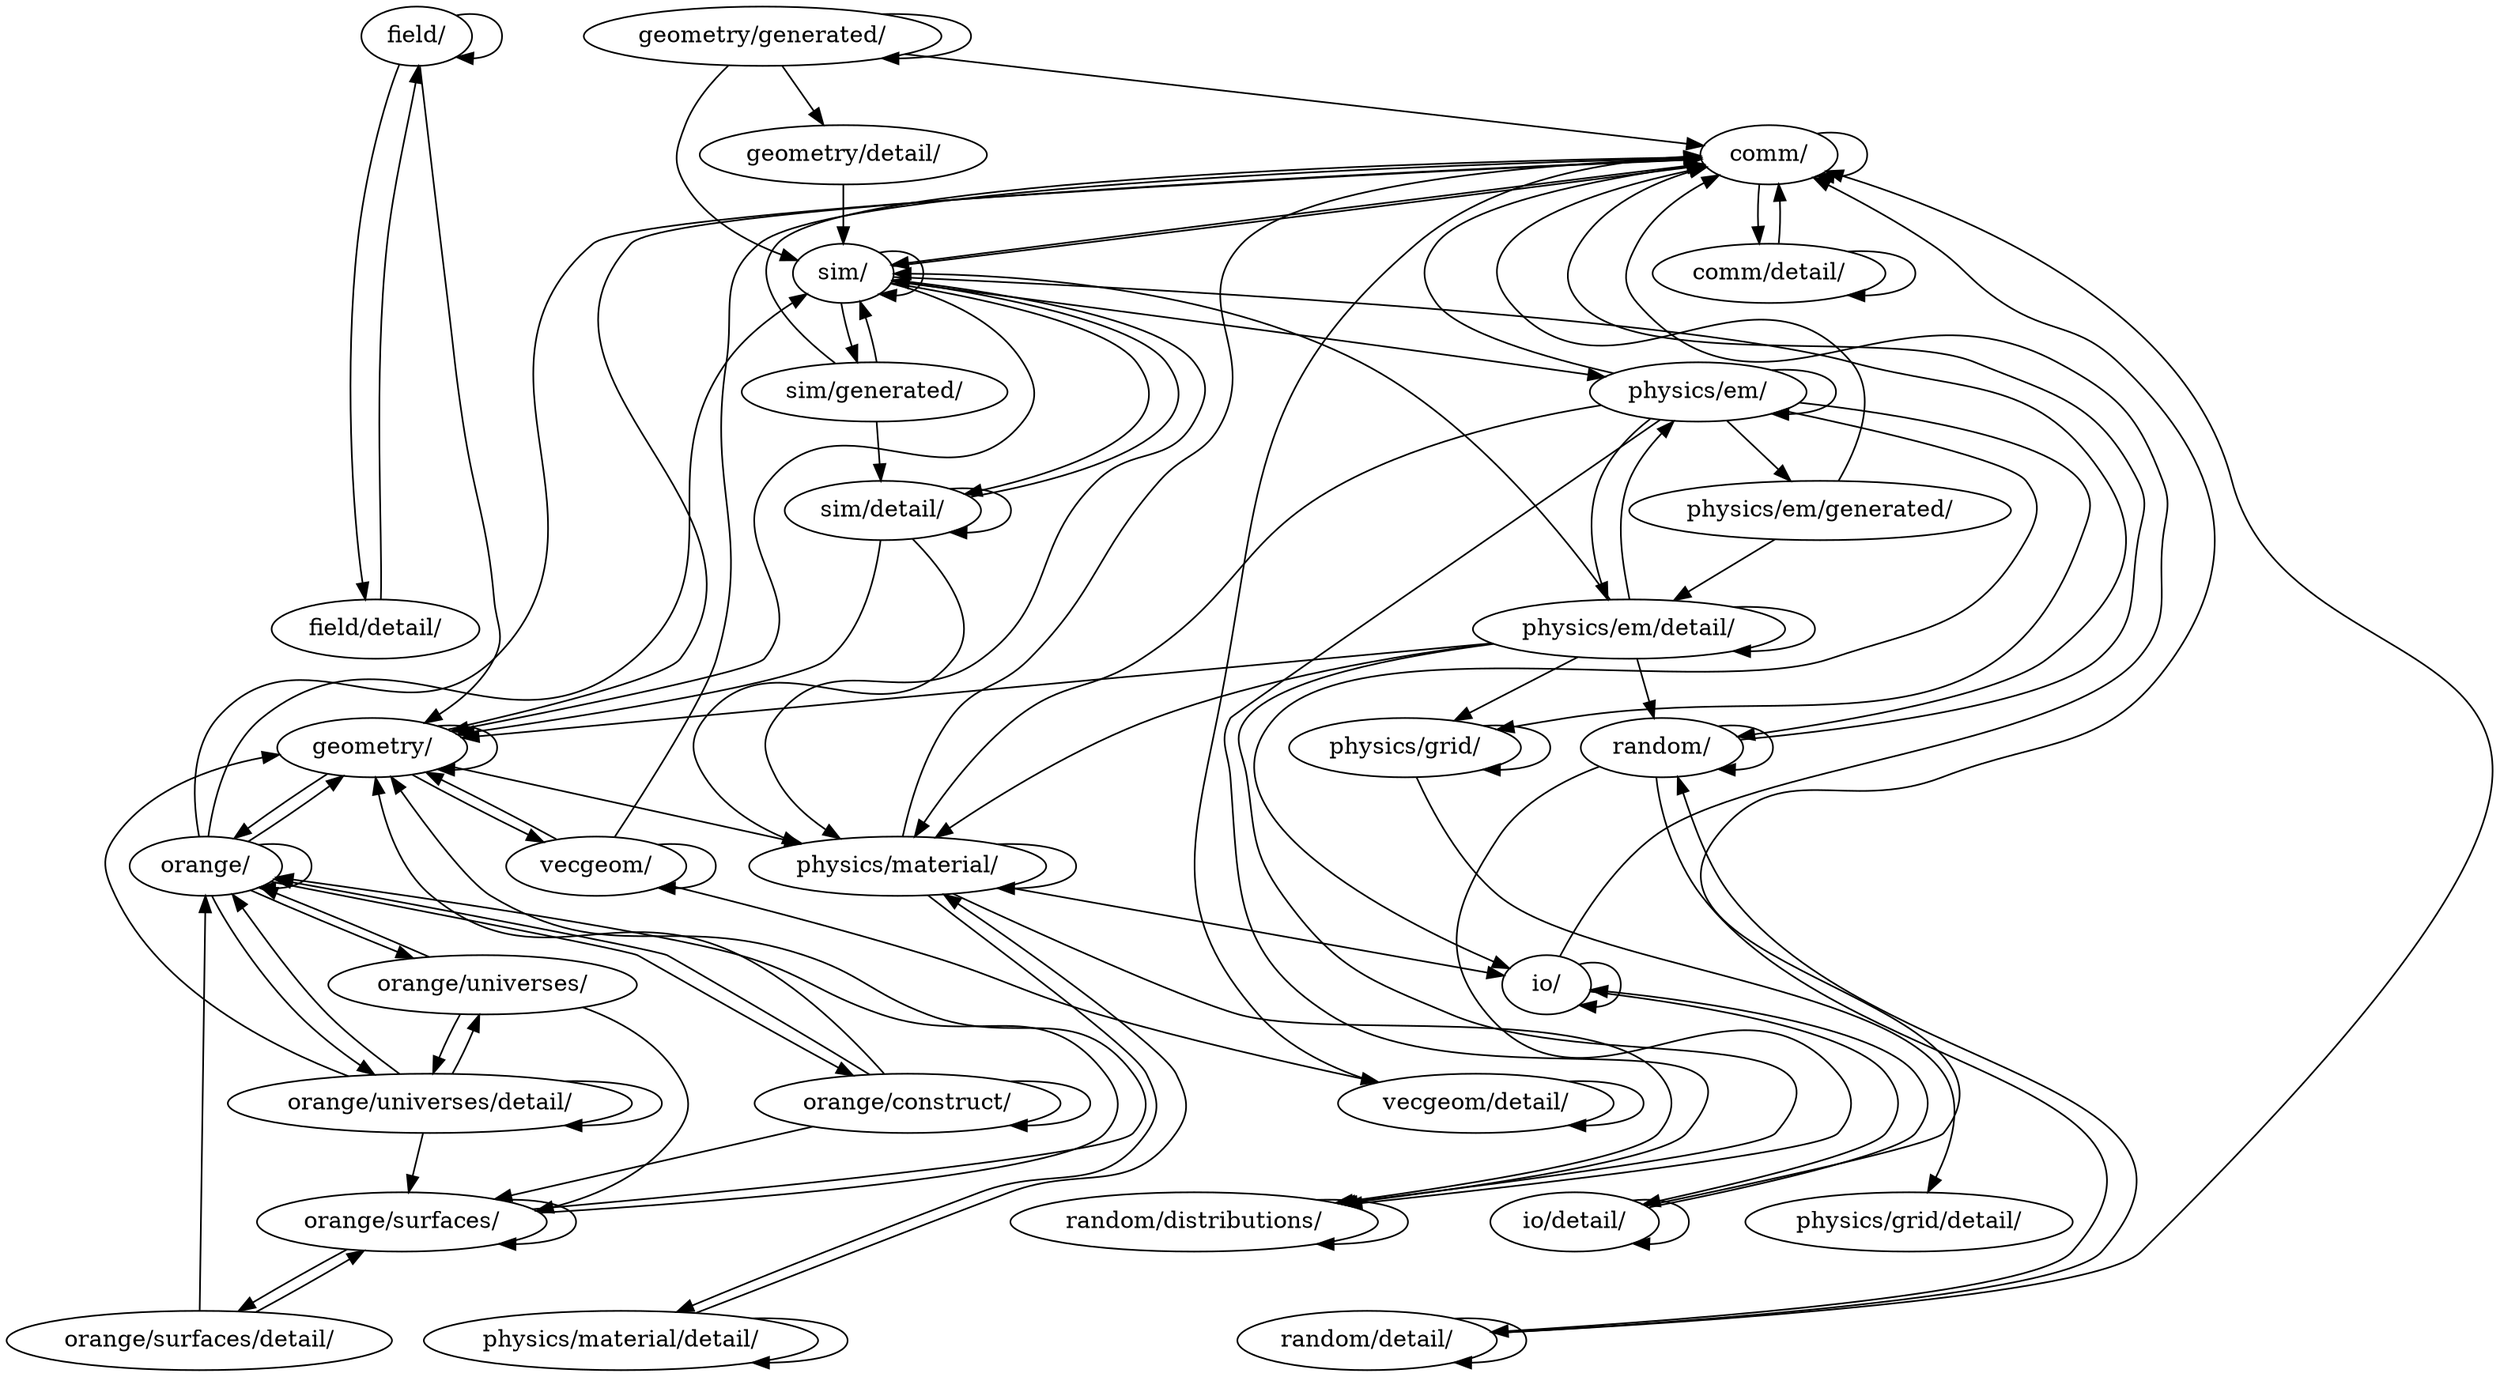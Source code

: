 digraph packages {
// margin=0.0
// mindist=0.1
//  rankdir=TB
// nodesep="+0.05,0.5"
// size="36,36"
"comm/" -> "comm/" [weight=0.425] // [0.5, 0.3333333333333333, 0.16666666666666666, 0.5, 1.0, 0.5, 0.5, 0.2, 0.3333333333333333, 1.0, 0.14285714285714285, 0.5, 0.5, 0.2, 0.16666666666666666, 0.25]
"comm/" -> "sim/" [weight=0.750] // [0.5, 1.0]
"comm/" -> "comm/detail/" [weight=0.567] // [1.0, 0.5, 0.2]
"comm/detail/" -> "comm/detail/" [weight=0.500] // [0.5]
"comm/detail/" -> "comm/" [weight=1.000] // [1.0]
"field/" -> "field/" [weight=0.286] // [0.5, 0.125, 0.125, 0.25, 0.3333333333333333, 0.3333333333333333, 0.3333333333333333]
"field/" -> "geometry/" [weight=0.125] // [0.125]
"field/" -> "field/detail/" [weight=0.229] // [0.125, 0.3333333333333333]
"field/detail/" -> "field/" [weight=0.200] // [0.2]
"geometry/" -> "vecgeom/" [weight=0.500] // [0.5, 0.5, 0.5]
"geometry/" -> "orange/" [weight=0.400] // [0.5, 0.1, 0.5, 0.5]
"geometry/" -> "geometry/" [weight=0.420] // [0.3333333333333333, 0.1, 0.16666666666666666, 1.0, 0.5]
"geometry/" -> "physics/material/" [weight=0.250] // [0.3333333333333333, 0.16666666666666666]
"geometry/" -> "comm/" [weight=0.100] // [0.1]
"geometry/detail/" -> "sim/" [weight=1.000] // [1.0]
"geometry/generated/" -> "geometry/generated/" [weight=0.171] // [0.2, 0.14285714285714285]
"geometry/generated/" -> "sim/" [weight=0.198] // [0.2, 0.14285714285714285, 0.25]
"geometry/generated/" -> "geometry/detail/" [weight=0.171] // [0.2, 0.14285714285714285]
"geometry/generated/" -> "comm/" [weight=0.143] // [0.14285714285714285]
"io/" -> "io/" [weight=0.471] // [0.25, 1.0, 0.25, 0.5, 0.09090909090909091, 0.5, 0.125, 0.3333333333333333, 1.0, 0.2, 1.0, 0.5, 0.5, 1.0, 0.5, 0.5, 0.5, 0.16666666666666666, 1.0, 0.16666666666666666, 0.2, 0.3333333333333333, 0.2, 0.5]
"io/" -> "comm/" [weight=0.189] // [0.25, 0.25, 0.09090909090909091, 0.16666666666666666, 0.16666666666666666, 0.2, 0.2]
"io/" -> "io/detail/" [weight=0.262] // [0.09090909090909091, 0.125, 0.5, 0.3333333333333333]
"io/detail/" -> "io/detail/" [weight=0.502] // [0.5, 0.3333333333333333, 1.0, 0.3333333333333333, 0.5, 0.25, 0.1, 0.5, 1.0]
"io/detail/" -> "comm/" [weight=0.419] // [0.3333333333333333, 0.3333333333333333, 0.5, 1.0, 0.25, 0.1]
"io/detail/" -> "io/" [weight=0.217] // [0.1, 0.3333333333333333]
"orange/" -> "geometry/" [weight=0.167] // [0.16666666666666666, 0.16666666666666666, 0.16666666666666666]
"orange/" -> "sim/" [weight=0.167] // [0.16666666666666666]
"orange/" -> "orange/" [weight=0.211] // [0.16666666666666666, 0.05263157894736842, 0.16666666666666666, 0.16666666666666666, 0.5]
"orange/" -> "comm/" [weight=0.053] // [0.05263157894736842]
"orange/" -> "orange/construct/" [weight=0.053] // [0.05263157894736842]
"orange/" -> "orange/universes/detail/" [weight=0.110] // [0.05263157894736842, 0.16666666666666666]
"orange/" -> "orange/universes/" [weight=0.167] // [0.16666666666666666]
"orange/construct/" -> "orange/" [weight=0.340] // [1.0, 0.16666666666666666, 0.3333333333333333, 0.2, 0.09090909090909091, 0.25]
"orange/construct/" -> "orange/construct/" [weight=0.422] // [0.5, 1.0, 0.16666666666666666, 0.16666666666666666, 0.2, 1.0, 0.09090909090909091, 0.25]
"orange/construct/" -> "orange/surfaces/" [weight=0.129] // [0.16666666666666666, 0.09090909090909091]
"orange/construct/" -> "geometry/" [weight=0.208] // [0.16666666666666666, 0.25]
"orange/surfaces/" -> "geometry/" [weight=0.336] // [0.14285714285714285, 0.2, 0.5, 0.5]
"orange/surfaces/" -> "orange/" [weight=0.402] // [0.14285714285714285, 0.16666666666666666, 0.2, 0.5, 1.0]
"orange/surfaces/" -> "orange/surfaces/detail/" [weight=0.195] // [0.14285714285714285, 0.16666666666666666, 0.16666666666666666, 0.16666666666666666, 0.3333333333333333]
"orange/surfaces/" -> "orange/surfaces/" [weight=0.312] // [0.125, 0.5]
"orange/surfaces/detail/" -> "orange/" [weight=0.175] // [0.25, 0.1]
"orange/surfaces/detail/" -> "orange/surfaces/" [weight=0.100] // [0.1]
"orange/universes/" -> "orange/" [weight=0.156] // [0.1111111111111111, 0.2]
"orange/universes/" -> "orange/surfaces/" [weight=0.111] // [0.1111111111111111]
"orange/universes/" -> "orange/universes/detail/" [weight=0.111] // [0.1111111111111111]
"orange/universes/detail/" -> "orange/" [weight=0.250] // [0.25, 0.25]
"orange/universes/detail/" -> "orange/universes/detail/" [weight=0.211] // [0.25, 0.14285714285714285, 0.25, 0.2]
"orange/universes/detail/" -> "orange/surfaces/" [weight=0.143] // [0.14285714285714285]
"orange/universes/detail/" -> "orange/universes/" [weight=0.171] // [0.14285714285714285, 0.2]
"orange/universes/detail/" -> "geometry/" [weight=0.250] // [0.25]
"physics/em/" -> "random/distributions/" [weight=0.143] // [0.14285714285714285, 0.14285714285714285]
"physics/em/" -> "physics/em/" [weight=0.199] // [0.14285714285714285, 0.14285714285714285, 0.05263157894736842, 0.2, 0.25, 0.14285714285714285, 0.09090909090909091, 0.2, 0.5, 0.2, 0.3333333333333333, 0.1111111111111111, 0.3333333333333333, 0.125, 0.2, 0.25, 0.06666666666666667, 0.1111111111111111, 0.25, 0.5, 0.14285714285714285, 0.07142857142857142, 0.5, 0.09090909090909091, 0.08333333333333333, 0.09090909090909091]
"physics/em/" -> "physics/material/" [weight=0.162] // [0.14285714285714285, 0.05263157894736842, 0.25, 0.125, 0.125, 0.16666666666666666, 0.16666666666666666, 0.06666666666666667, 0.16666666666666666, 0.25, 0.25, 0.07142857142857142, 0.25, 0.25, 0.25, 0.08333333333333333, 0.16666666666666666, 0.09090909090909091]
"physics/em/" -> "comm/" [weight=0.068] // [0.05263157894736842, 0.06666666666666667, 0.08333333333333333]
"physics/em/" -> "physics/em/detail/" [weight=0.200] // [0.05263157894736842, 0.3333333333333333, 0.09090909090909091, 0.2, 0.125, 0.1111111111111111, 0.3333333333333333, 0.3333333333333333, 0.3333333333333333, 0.16666666666666666, 0.06666666666666667, 0.16666666666666666, 0.1111111111111111, 0.5, 0.3333333333333333, 0.07142857142857142, 0.25, 0.09090909090909091, 0.25, 0.08333333333333333, 0.16666666666666666, 0.09090909090909091, 0.3333333333333333]
"physics/em/" -> "io/" [weight=0.174] // [0.2, 0.14285714285714285, 0.2, 0.2, 0.16666666666666666, 0.14285714285714285, 0.16666666666666666]
"physics/em/" -> "physics/em/generated/" [weight=0.138] // [0.25, 0.09090909090909091, 0.1111111111111111, 0.25, 0.06666666666666667, 0.1111111111111111, 0.25, 0.07142857142857142, 0.09090909090909091, 0.08333333333333333]
"physics/em/" -> "physics/grid/" [weight=0.164] // [0.3333333333333333, 0.06666666666666667, 0.09090909090909091]
"physics/em/detail/" -> "physics/material/" [weight=0.090] // [0.058823529411764705, 0.05, 0.1, 0.14285714285714285, 0.1111111111111111, 0.0625, 0.09090909090909091, 0.08333333333333333, 0.07142857142857142, 0.05263157894736842, 0.07692307692307693, 0.2, 0.058823529411764705, 0.1, 0.125, 0.0625]
"physics/em/detail/" -> "random/distributions/" [weight=0.123] // [0.058823529411764705, 0.2, 0.25, 0.08333333333333333, 0.16666666666666666, 0.16666666666666666, 0.125, 0.07692307692307693, 0.0625, 0.058823529411764705, 0.2, 0.0625, 0.08333333333333333, 0.07142857142857142, 0.16666666666666666, 0.16666666666666666, 0.07692307692307693, 0.2, 0.0625]
"physics/em/detail/" -> "physics/em/detail/" [weight=0.145] // [0.058823529411764705, 0.2, 0.25, 0.2, 0.05, 0.25, 0.08333333333333333, 0.25, 0.2, 0.125, 0.07692307692307693, 0.3333333333333333, 0.1, 0.0625, 0.14285714285714285, 0.1111111111111111, 0.058823529411764705, 0.2, 0.0625, 0.2, 0.09090909090909091, 0.08333333333333333, 0.07142857142857142, 0.2, 0.16666666666666666, 0.05263157894736842, 0.2, 0.16666666666666666, 0.16666666666666666, 0.07692307692307693, 0.2, 0.14285714285714285, 0.058823529411764705, 0.2, 0.1, 0.125, 0.0625, 0.3333333333333333]
"physics/em/detail/" -> "sim/" [weight=0.202] // [0.2, 0.25, 0.2, 0.25, 0.25, 0.3333333333333333, 0.16666666666666666, 0.14285714285714285, 0.25, 0.2, 0.2, 0.2, 0.16666666666666666, 0.2, 0.2, 0.2, 0.16666666666666666, 0.0625]
"physics/em/detail/" -> "physics/em/" [weight=0.222] // [0.5, 0.16666666666666666, 0.16666666666666666, 0.2, 0.125, 0.0625, 0.3333333333333333]
"physics/em/detail/" -> "physics/grid/" [weight=0.120] // [0.1, 0.16666666666666666, 0.0625, 0.1111111111111111, 0.16666666666666666, 0.16666666666666666, 0.14285714285714285, 0.1, 0.125, 0.0625]
"physics/em/detail/" -> "random/" [weight=0.067] // [0.07142857142857142, 0.0625]
"physics/em/detail/" -> "geometry/" [weight=0.062] // [0.0625]
"physics/em/generated/" -> "physics/em/detail/" [weight=0.250] // [0.25, 0.16666666666666666, 0.3333333333333333, 0.25, 0.16666666666666666, 0.3333333333333333, 0.25, 0.16666666666666666, 0.3333333333333333, 0.25, 0.16666666666666666, 0.3333333333333333, 0.25, 0.16666666666666666, 0.3333333333333333, 0.25, 0.16666666666666666, 0.3333333333333333, 0.25, 0.16666666666666666, 0.3333333333333333, 0.25, 0.16666666666666666, 0.3333333333333333, 0.25, 0.16666666666666666, 0.3333333333333333, 0.25, 0.16666666666666666, 0.3333333333333333]
"physics/em/generated/" -> "comm/" [weight=0.167] // [0.16666666666666666, 0.16666666666666666, 0.16666666666666666, 0.16666666666666666, 0.16666666666666666, 0.16666666666666666, 0.16666666666666666, 0.16666666666666666, 0.16666666666666666, 0.16666666666666666]
"physics/grid/" -> "physics/grid/" [weight=0.294] // [1.0, 0.16666666666666666, 0.125, 0.2, 0.2, 0.25, 0.25, 0.14285714285714285, 0.3333333333333333, 0.2, 0.5, 0.25, 0.2]
"physics/grid/" -> "physics/grid/detail/" [weight=0.206] // [0.16666666666666666, 0.2, 0.25]
"physics/material/" -> "random/distributions/" [weight=0.125] // [0.125]
"physics/material/" -> "physics/material/" [weight=0.159] // [0.125, 0.25, 0.2, 0.06666666666666667, 0.125, 0.14285714285714285, 0.2]
"physics/material/" -> "comm/" [weight=0.067] // [0.06666666666666667]
"physics/material/" -> "io/" [weight=0.067] // [0.06666666666666667]
"physics/material/" -> "physics/material/detail/" [weight=0.067] // [0.06666666666666667]
"physics/material/detail/" -> "physics/material/detail/" [weight=0.167] // [0.16666666666666666]
"physics/material/detail/" -> "physics/material/" [weight=0.167] // [0.16666666666666666]
"random/" -> "random/" [weight=0.483] // [0.3333333333333333, 0.25, 1.0, 0.5, 0.5, 0.5, 0.25, 0.16666666666666666, 1.0, 0.3333333333333333]
"random/" -> "random/detail/" [weight=0.222] // [0.3333333333333333, 0.16666666666666666, 0.16666666666666666]
"random/" -> "comm/" [weight=0.167] // [0.16666666666666666]
"random/" -> "random/distributions/" [weight=0.250] // [0.25, 0.3333333333333333, 0.16666666666666666]
"random/detail/" -> "random/detail/" [weight=0.225] // [0.25, 0.2]
"random/detail/" -> "random/" [weight=0.261] // [0.25, 0.2, 0.3333333333333333]
"random/detail/" -> "comm/" [weight=0.200] // [0.2]
"random/distributions/" -> "random/distributions/" [weight=0.225] // [0.25, 0.25, 0.16666666666666666, 0.25, 0.16666666666666666, 0.16666666666666666, 0.25, 0.25, 0.25, 0.25]
"sim/" -> "sim/" [weight=0.381] // [0.5, 1.0, 1.0, 0.25, 0.2, 1.0, 0.09090909090909091, 0.09090909090909091, 0.3333333333333333, 0.3333333333333333, 0.2, 0.5, 0.16666666666666666, 0.2, 0.1111111111111111, 0.5, 0.3333333333333333, 0.1, 0.3333333333333333]
"sim/" -> "geometry/" [weight=0.098] // [0.09090909090909091, 0.09090909090909091, 0.1111111111111111]
"sim/" -> "physics/em/" [weight=0.091] // [0.09090909090909091, 0.09090909090909091]
"sim/" -> "physics/material/" [weight=0.091] // [0.09090909090909091, 0.09090909090909091]
"sim/" -> "random/" [weight=0.091] // [0.09090909090909091, 0.09090909090909091]
"sim/" -> "comm/" [weight=0.156] // [0.2, 0.1111111111111111]
"sim/" -> "sim/detail/" [weight=0.217] // [0.1, 0.3333333333333333]
"sim/" -> "sim/generated/" [weight=0.100] // [0.1]
"sim/detail/" -> "geometry/" [weight=0.131] // [0.1, 0.125, 0.16666666666666666]
"sim/detail/" -> "physics/material/" [weight=0.100] // [0.1]
"sim/detail/" -> "sim/" [weight=0.245] // [0.1, 0.125, 0.5, 0.16666666666666666, 0.3333333333333333]
"sim/detail/" -> "sim/detail/" [weight=0.244] // [0.1, 0.125, 0.5, 0.25]
"sim/generated/" -> "sim/detail/" [weight=0.342] // [0.5, 0.3333333333333333, 0.2, 0.5, 0.3333333333333333, 0.2, 0.5, 0.3333333333333333, 0.16666666666666666, 0.5, 0.3333333333333333, 0.2]
"sim/generated/" -> "comm/" [weight=0.333] // [0.3333333333333333, 0.3333333333333333, 0.3333333333333333, 0.3333333333333333]
"sim/generated/" -> "sim/" [weight=0.192] // [0.2, 0.2, 0.16666666666666666, 0.2]
"vecgeom/" -> "geometry/" [weight=0.190] // [0.125, 0.3333333333333333, 0.1111111111111111]
"vecgeom/" -> "vecgeom/detail/" [weight=0.118] // [0.125, 0.1111111111111111]
"vecgeom/" -> "vecgeom/" [weight=0.190] // [0.125, 0.3333333333333333, 0.1111111111111111]
"vecgeom/" -> "comm/" [weight=0.125] // [0.125]
"vecgeom/detail/" -> "vecgeom/detail/" [weight=0.333] // [0.3333333333333333]
"vecgeom/detail/" -> "comm/" [weight=0.333] // [0.3333333333333333]
}
